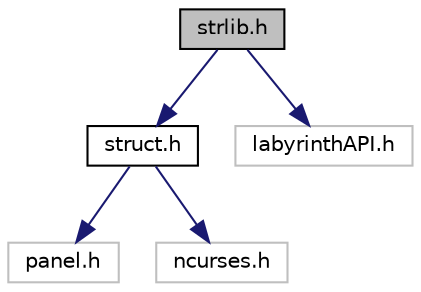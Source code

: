 digraph "strlib.h"
{
  edge [fontname="Helvetica",fontsize="10",labelfontname="Helvetica",labelfontsize="10"];
  node [fontname="Helvetica",fontsize="10",shape=record];
  Node1 [label="strlib.h",height=0.2,width=0.4,color="black", fillcolor="grey75", style="filled", fontcolor="black"];
  Node1 -> Node2 [color="midnightblue",fontsize="10",style="solid",fontname="Helvetica"];
  Node2 [label="struct.h",height=0.2,width=0.4,color="black", fillcolor="white", style="filled",URL="$df/dec/struct_8h.html",tooltip="Data structures use in the program. "];
  Node2 -> Node3 [color="midnightblue",fontsize="10",style="solid",fontname="Helvetica"];
  Node3 [label="panel.h",height=0.2,width=0.4,color="grey75", fillcolor="white", style="filled"];
  Node2 -> Node4 [color="midnightblue",fontsize="10",style="solid",fontname="Helvetica"];
  Node4 [label="ncurses.h",height=0.2,width=0.4,color="grey75", fillcolor="white", style="filled"];
  Node1 -> Node5 [color="midnightblue",fontsize="10",style="solid",fontname="Helvetica"];
  Node5 [label="labyrinthAPI.h",height=0.2,width=0.4,color="grey75", fillcolor="white", style="filled"];
}
